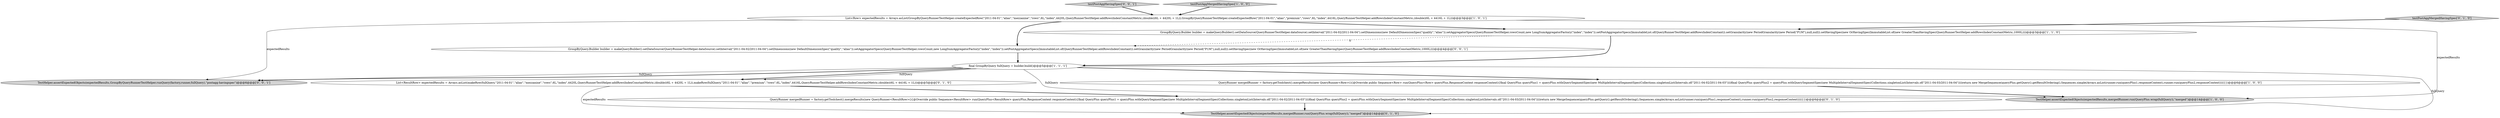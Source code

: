 digraph {
12 [style = filled, label = "GroupByQuery.Builder builder = makeQueryBuilder().setDataSource(QueryRunnerTestHelper.dataSource).setInterval(\"2011-04-02/2011-04-04\").setDimensions(new DefaultDimensionSpec(\"quality\",\"alias\")).setAggregatorSpecs(QueryRunnerTestHelper.rowsCount,new LongSumAggregatorFactory(\"index\",\"index\")).setPostAggregatorSpecs(ImmutableList.of(QueryRunnerTestHelper.addRowsIndexConstant)).setGranularity(new PeriodGranularity(new Period(\"P1M\"),null,null)).setHavingSpec(new OrHavingSpec(ImmutableList.of(new GreaterThanHavingSpec(QueryRunnerTestHelper.addRowsIndexConstantMetric,1000L))))@@@4@@@['0', '0', '1']", fillcolor = white, shape = ellipse image = "AAA0AAABBB3BBB"];
2 [style = filled, label = "TestHelper.assertExpectedObjects(expectedResults,mergedRunner.run(QueryPlus.wrap(fullQuery)),\"merged\")@@@14@@@['1', '0', '0']", fillcolor = lightgray, shape = ellipse image = "AAA0AAABBB1BBB"];
3 [style = filled, label = "GroupByQuery.Builder builder = makeQueryBuilder().setDataSource(QueryRunnerTestHelper.dataSource).setInterval(\"2011-04-02/2011-04-04\").setDimensions(new DefaultDimensionSpec(\"quality\",\"alias\")).setAggregatorSpecs(QueryRunnerTestHelper.rowsCount,new LongSumAggregatorFactory(\"index\",\"index\")).setPostAggregatorSpecs(ImmutableList.of(QueryRunnerTestHelper.addRowsIndexConstant)).setGranularity(new PeriodGranularity(new Period(\"P1M\"),null,null)).setHavingSpec(new OrHavingSpec(ImmutableList.of(new GreaterThanHavingSpec(QueryRunnerTestHelper.addRowsIndexConstantMetric,1000L))))@@@3@@@['1', '1', '0']", fillcolor = white, shape = ellipse image = "AAA0AAABBB1BBB"];
9 [style = filled, label = "TestHelper.assertExpectedObjects(expectedResults,mergedRunner.run(QueryPlus.wrap(fullQuery)),\"merged\")@@@14@@@['0', '1', '0']", fillcolor = lightgray, shape = ellipse image = "AAA0AAABBB2BBB"];
10 [style = filled, label = "testPostAggHavingSpec['0', '0', '1']", fillcolor = lightgray, shape = diamond image = "AAA0AAABBB3BBB"];
11 [style = filled, label = "TestHelper.assertExpectedObjects(expectedResults,GroupByQueryRunnerTestHelper.runQuery(factory,runner,fullQuery),\"postagg-havingspec\")@@@6@@@['0', '0', '1']", fillcolor = lightgray, shape = ellipse image = "AAA0AAABBB3BBB"];
5 [style = filled, label = "QueryRunner mergedRunner = factory.getToolchest().mergeResults(new QueryRunner<Row>(){@Override public Sequence<Row> run(QueryPlus<Row> queryPlus,ResponseContext responseContext){final QueryPlus queryPlus1 = queryPlus.withQuerySegmentSpec(new MultipleIntervalSegmentSpec(Collections.singletonList(Intervals.of(\"2011-04-02/2011-04-03\"))))final QueryPlus queryPlus2 = queryPlus.withQuerySegmentSpec(new MultipleIntervalSegmentSpec(Collections.singletonList(Intervals.of(\"2011-04-03/2011-04-04\"))))return new MergeSequence(queryPlus.getQuery().getResultOrdering(),Sequences.simple(Arrays.asList(runner.run(queryPlus1,responseContext),runner.run(queryPlus2,responseContext))))}})@@@6@@@['1', '0', '0']", fillcolor = white, shape = ellipse image = "AAA0AAABBB1BBB"];
8 [style = filled, label = "QueryRunner mergedRunner = factory.getToolchest().mergeResults(new QueryRunner<ResultRow>(){@Override public Sequence<ResultRow> run(QueryPlus<ResultRow> queryPlus,ResponseContext responseContext){final QueryPlus queryPlus1 = queryPlus.withQuerySegmentSpec(new MultipleIntervalSegmentSpec(Collections.singletonList(Intervals.of(\"2011-04-02/2011-04-03\"))))final QueryPlus queryPlus2 = queryPlus.withQuerySegmentSpec(new MultipleIntervalSegmentSpec(Collections.singletonList(Intervals.of(\"2011-04-03/2011-04-04\"))))return new MergeSequence(queryPlus.getQuery().getResultOrdering(),Sequences.simple(Arrays.asList(runner.run(queryPlus1,responseContext),runner.run(queryPlus2,responseContext))))}})@@@6@@@['0', '1', '0']", fillcolor = white, shape = ellipse image = "AAA0AAABBB2BBB"];
6 [style = filled, label = "List<ResultRow> expectedResults = Arrays.asList(makeRow(fullQuery,\"2011-04-01\",\"alias\",\"mezzanine\",\"rows\",6L,\"index\",4420L,QueryRunnerTestHelper.addRowsIndexConstantMetric,(double)(6L + 4420L + 1L)),makeRow(fullQuery,\"2011-04-01\",\"alias\",\"premium\",\"rows\",6L,\"index\",4416L,QueryRunnerTestHelper.addRowsIndexConstantMetric,(double)(6L + 4416L + 1L)))@@@5@@@['0', '1', '0']", fillcolor = white, shape = ellipse image = "AAA0AAABBB2BBB"];
1 [style = filled, label = "final GroupByQuery fullQuery = builder.build()@@@5@@@['1', '1', '1']", fillcolor = white, shape = ellipse image = "AAA0AAABBB1BBB"];
4 [style = filled, label = "List<Row> expectedResults = Arrays.asList(GroupByQueryRunnerTestHelper.createExpectedRow(\"2011-04-01\",\"alias\",\"mezzanine\",\"rows\",6L,\"index\",4420L,QueryRunnerTestHelper.addRowsIndexConstantMetric,(double)(6L + 4420L + 1L)),GroupByQueryRunnerTestHelper.createExpectedRow(\"2011-04-01\",\"alias\",\"premium\",\"rows\",6L,\"index\",4416L,QueryRunnerTestHelper.addRowsIndexConstantMetric,(double)(6L + 4416L + 1L)))@@@3@@@['1', '0', '1']", fillcolor = white, shape = ellipse image = "AAA0AAABBB1BBB"];
0 [style = filled, label = "testPostAggMergedHavingSpec['1', '0', '0']", fillcolor = lightgray, shape = diamond image = "AAA0AAABBB1BBB"];
7 [style = filled, label = "testPostAggMergedHavingSpec['0', '1', '0']", fillcolor = lightgray, shape = diamond image = "AAA0AAABBB2BBB"];
5->2 [style = bold, label=""];
0->4 [style = bold, label=""];
8->9 [style = bold, label=""];
1->9 [style = solid, label="fullQuery"];
1->11 [style = solid, label="fullQuery"];
12->1 [style = bold, label=""];
1->2 [style = solid, label="fullQuery"];
4->2 [style = solid, label="expectedResults"];
1->6 [style = bold, label=""];
6->8 [style = bold, label=""];
3->1 [style = bold, label=""];
1->11 [style = bold, label=""];
7->3 [style = bold, label=""];
6->9 [style = solid, label="expectedResults"];
10->4 [style = bold, label=""];
4->12 [style = bold, label=""];
4->11 [style = solid, label="expectedResults"];
1->6 [style = solid, label="fullQuery"];
3->12 [style = dashed, label="0"];
4->3 [style = bold, label=""];
1->5 [style = bold, label=""];
}
